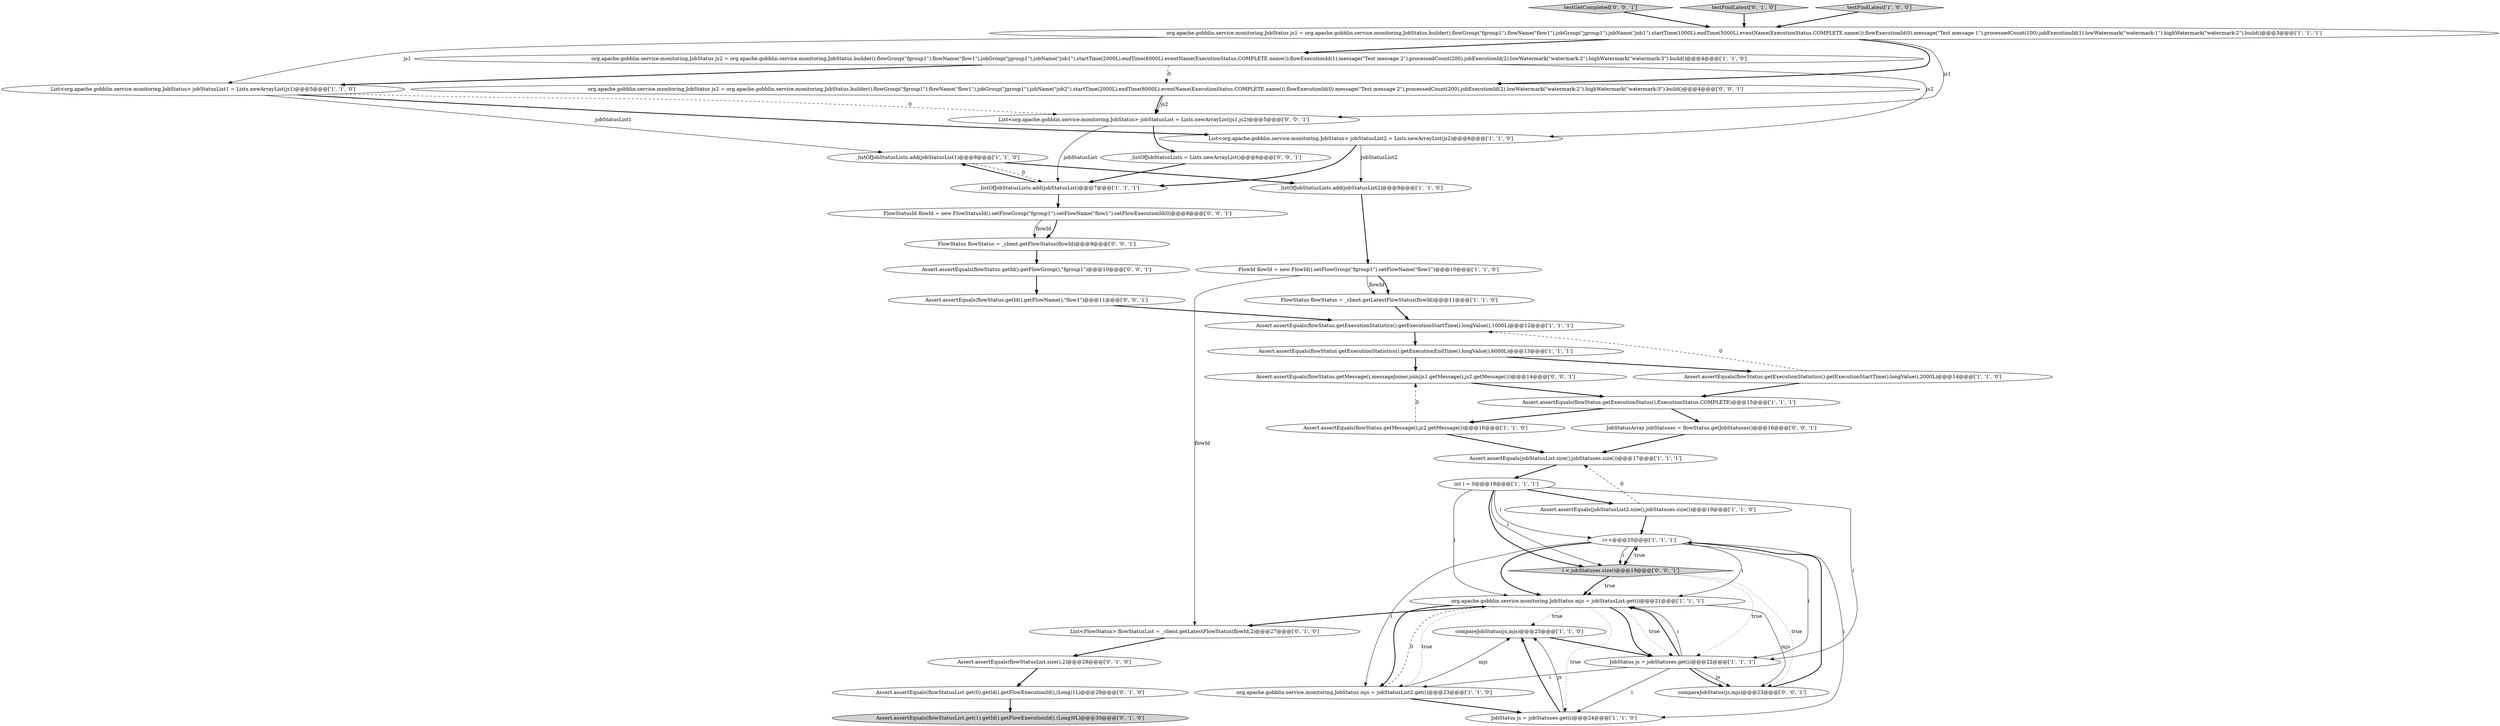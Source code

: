 digraph {
19 [style = filled, label = "Assert.assertEquals(flowStatus.getExecutionStatistics().getExecutionStartTime().longValue(),1000L)@@@12@@@['1', '1', '1']", fillcolor = white, shape = ellipse image = "AAA0AAABBB1BBB"];
14 [style = filled, label = "int i = 0@@@18@@@['1', '1', '1']", fillcolor = white, shape = ellipse image = "AAA0AAABBB1BBB"];
21 [style = filled, label = "Assert.assertEquals(jobStatusList2.size(),jobStatuses.size())@@@19@@@['1', '1', '0']", fillcolor = white, shape = ellipse image = "AAA0AAABBB1BBB"];
35 [style = filled, label = "Assert.assertEquals(flowStatus.getId().getFlowName(),\"flow1\")@@@11@@@['0', '0', '1']", fillcolor = white, shape = ellipse image = "AAA0AAABBB3BBB"];
28 [style = filled, label = "List<FlowStatus> flowStatusList = _client.getLatestFlowStatus(flowId,2)@@@27@@@['0', '1', '0']", fillcolor = white, shape = ellipse image = "AAA1AAABBB2BBB"];
17 [style = filled, label = "FlowId flowId = new FlowId().setFlowGroup(\"fgroup1\").setFlowName(\"flow1\")@@@10@@@['1', '1', '0']", fillcolor = white, shape = ellipse image = "AAA0AAABBB1BBB"];
16 [style = filled, label = "Assert.assertEquals(jobStatusList.size(),jobStatuses.size())@@@17@@@['1', '1', '1']", fillcolor = white, shape = ellipse image = "AAA0AAABBB1BBB"];
9 [style = filled, label = "org.apache.gobblin.service.monitoring.JobStatus js2 = org.apache.gobblin.service.monitoring.JobStatus.builder().flowGroup(\"fgroup1\").flowName(\"flow1\").jobGroup(\"jgroup1\").jobName(\"job1\").startTime(2000L).endTime(6000L).eventName(ExecutionStatus.COMPLETE.name()).flowExecutionId(1).message(\"Test message 2\").processedCount(200).jobExecutionId(2).lowWatermark(\"watermark:2\").highWatermark(\"watermark:3\").build()@@@4@@@['1', '1', '0']", fillcolor = white, shape = ellipse image = "AAA0AAABBB1BBB"];
18 [style = filled, label = "Assert.assertEquals(flowStatus.getExecutionStatistics().getExecutionEndTime().longValue(),6000L)@@@13@@@['1', '1', '1']", fillcolor = white, shape = ellipse image = "AAA0AAABBB1BBB"];
38 [style = filled, label = "List<org.apache.gobblin.service.monitoring.JobStatus> jobStatusList = Lists.newArrayList(js1,js2)@@@5@@@['0', '0', '1']", fillcolor = white, shape = ellipse image = "AAA0AAABBB3BBB"];
15 [style = filled, label = "compareJobStatus(js,mjs)@@@25@@@['1', '1', '0']", fillcolor = white, shape = ellipse image = "AAA0AAABBB1BBB"];
24 [style = filled, label = "Assert.assertEquals(flowStatusList.get(1).getId().getFlowExecutionId(),(Long)0L)@@@30@@@['0', '1', '0']", fillcolor = lightgray, shape = ellipse image = "AAA1AAABBB2BBB"];
20 [style = filled, label = "_listOfJobStatusLists.add(jobStatusList)@@@7@@@['1', '1', '1']", fillcolor = white, shape = ellipse image = "AAA0AAABBB1BBB"];
31 [style = filled, label = "Assert.assertEquals(flowStatus.getMessage(),messageJoiner.join(js1.getMessage(),js2.getMessage()))@@@14@@@['0', '0', '1']", fillcolor = white, shape = ellipse image = "AAA0AAABBB3BBB"];
4 [style = filled, label = "Assert.assertEquals(flowStatus.getMessage(),js2.getMessage())@@@16@@@['1', '1', '0']", fillcolor = white, shape = ellipse image = "AAA0AAABBB1BBB"];
34 [style = filled, label = "Assert.assertEquals(flowStatus.getId().getFlowGroup(),\"fgroup1\")@@@10@@@['0', '0', '1']", fillcolor = white, shape = ellipse image = "AAA0AAABBB3BBB"];
36 [style = filled, label = "testGetCompleted['0', '0', '1']", fillcolor = lightgray, shape = diamond image = "AAA0AAABBB3BBB"];
22 [style = filled, label = "_listOfJobStatusLists.add(jobStatusList2)@@@9@@@['1', '1', '0']", fillcolor = white, shape = ellipse image = "AAA0AAABBB1BBB"];
37 [style = filled, label = "FlowStatusId flowId = new FlowStatusId().setFlowGroup(\"fgroup1\").setFlowName(\"flow1\").setFlowExecutionId(0)@@@8@@@['0', '0', '1']", fillcolor = white, shape = ellipse image = "AAA0AAABBB3BBB"];
10 [style = filled, label = "Assert.assertEquals(flowStatus.getExecutionStatus(),ExecutionStatus.COMPLETE)@@@15@@@['1', '1', '1']", fillcolor = white, shape = ellipse image = "AAA0AAABBB1BBB"];
7 [style = filled, label = "_listOfJobStatusLists.add(jobStatusList1)@@@8@@@['1', '1', '0']", fillcolor = white, shape = ellipse image = "AAA0AAABBB1BBB"];
29 [style = filled, label = "JobStatusArray jobStatuses = flowStatus.getJobStatuses()@@@16@@@['0', '0', '1']", fillcolor = white, shape = ellipse image = "AAA0AAABBB3BBB"];
12 [style = filled, label = "List<org.apache.gobblin.service.monitoring.JobStatus> jobStatusList1 = Lists.newArrayList(js1)@@@5@@@['1', '1', '0']", fillcolor = white, shape = ellipse image = "AAA0AAABBB1BBB"];
1 [style = filled, label = "FlowStatus flowStatus = _client.getLatestFlowStatus(flowId)@@@11@@@['1', '1', '0']", fillcolor = white, shape = ellipse image = "AAA0AAABBB1BBB"];
23 [style = filled, label = "org.apache.gobblin.service.monitoring.JobStatus mjs = jobStatusList.get(i)@@@21@@@['1', '1', '1']", fillcolor = white, shape = ellipse image = "AAA0AAABBB1BBB"];
2 [style = filled, label = "List<org.apache.gobblin.service.monitoring.JobStatus> jobStatusList2 = Lists.newArrayList(js2)@@@6@@@['1', '1', '0']", fillcolor = white, shape = ellipse image = "AAA0AAABBB1BBB"];
3 [style = filled, label = "Assert.assertEquals(flowStatus.getExecutionStatistics().getExecutionStartTime().longValue(),2000L)@@@14@@@['1', '1', '0']", fillcolor = white, shape = ellipse image = "AAA0AAABBB1BBB"];
33 [style = filled, label = "FlowStatus flowStatus = _client.getFlowStatus(flowId)@@@9@@@['0', '0', '1']", fillcolor = white, shape = ellipse image = "AAA0AAABBB3BBB"];
8 [style = filled, label = "JobStatus js = jobStatuses.get(i)@@@22@@@['1', '1', '1']", fillcolor = white, shape = ellipse image = "AAA0AAABBB1BBB"];
25 [style = filled, label = "testFindLatest['0', '1', '0']", fillcolor = lightgray, shape = diamond image = "AAA0AAABBB2BBB"];
26 [style = filled, label = "Assert.assertEquals(flowStatusList.get(0).getId().getFlowExecutionId(),(Long)1L)@@@29@@@['0', '1', '0']", fillcolor = white, shape = ellipse image = "AAA1AAABBB2BBB"];
40 [style = filled, label = "_listOfJobStatusLists = Lists.newArrayList()@@@6@@@['0', '0', '1']", fillcolor = white, shape = ellipse image = "AAA0AAABBB3BBB"];
32 [style = filled, label = "compareJobStatus(js,mjs)@@@23@@@['0', '0', '1']", fillcolor = white, shape = ellipse image = "AAA0AAABBB3BBB"];
11 [style = filled, label = "JobStatus js = jobStatuses.get(i)@@@24@@@['1', '1', '0']", fillcolor = white, shape = ellipse image = "AAA0AAABBB1BBB"];
27 [style = filled, label = "Assert.assertEquals(flowStatusList.size(),2)@@@28@@@['0', '1', '0']", fillcolor = white, shape = ellipse image = "AAA1AAABBB2BBB"];
5 [style = filled, label = "i++@@@20@@@['1', '1', '1']", fillcolor = white, shape = ellipse image = "AAA0AAABBB1BBB"];
39 [style = filled, label = "org.apache.gobblin.service.monitoring.JobStatus js2 = org.apache.gobblin.service.monitoring.JobStatus.builder().flowGroup(\"fgroup1\").flowName(\"flow1\").jobGroup(\"jgroup1\").jobName(\"job2\").startTime(2000L).endTime(6000L).eventName(ExecutionStatus.COMPLETE.name()).flowExecutionId(0).message(\"Test message 2\").processedCount(200).jobExecutionId(2).lowWatermark(\"watermark:2\").highWatermark(\"watermark:3\").build()@@@4@@@['0', '0', '1']", fillcolor = white, shape = ellipse image = "AAA0AAABBB3BBB"];
30 [style = filled, label = "i < jobStatuses.size()@@@19@@@['0', '0', '1']", fillcolor = lightgray, shape = diamond image = "AAA0AAABBB3BBB"];
6 [style = filled, label = "org.apache.gobblin.service.monitoring.JobStatus js1 = org.apache.gobblin.service.monitoring.JobStatus.builder().flowGroup(\"fgroup1\").flowName(\"flow1\").jobGroup(\"jgroup1\").jobName(\"job1\").startTime(1000L).endTime(5000L).eventName(ExecutionStatus.COMPLETE.name()).flowExecutionId(0).message(\"Test message 1\").processedCount(100).jobExecutionId(1).lowWatermark(\"watermark:1\").highWatermark(\"watermark:2\").build()@@@3@@@['1', '1', '1']", fillcolor = white, shape = ellipse image = "AAA0AAABBB1BBB"];
0 [style = filled, label = "testFindLatest['1', '0', '0']", fillcolor = lightgray, shape = diamond image = "AAA0AAABBB1BBB"];
13 [style = filled, label = "org.apache.gobblin.service.monitoring.JobStatus mjs = jobStatusList2.get(i)@@@23@@@['1', '1', '0']", fillcolor = white, shape = ellipse image = "AAA0AAABBB1BBB"];
3->10 [style = bold, label=""];
20->37 [style = bold, label=""];
8->11 [style = solid, label="i"];
20->7 [style = bold, label=""];
38->40 [style = bold, label=""];
8->13 [style = solid, label="i"];
33->34 [style = bold, label=""];
37->33 [style = bold, label=""];
7->22 [style = bold, label=""];
6->39 [style = bold, label=""];
8->32 [style = solid, label="js"];
14->30 [style = solid, label="i"];
13->11 [style = bold, label=""];
17->1 [style = solid, label="flowId"];
11->15 [style = solid, label="js"];
23->13 [style = dotted, label="true"];
23->11 [style = dotted, label="true"];
15->8 [style = bold, label=""];
30->5 [style = dotted, label="true"];
9->12 [style = bold, label=""];
17->1 [style = bold, label=""];
3->19 [style = dashed, label="0"];
4->31 [style = dashed, label="0"];
26->24 [style = bold, label=""];
6->38 [style = solid, label="js1"];
9->2 [style = solid, label="js2"];
5->8 [style = solid, label="i"];
14->21 [style = bold, label=""];
36->6 [style = bold, label=""];
30->8 [style = dotted, label="true"];
8->32 [style = bold, label=""];
8->23 [style = bold, label=""];
39->38 [style = solid, label="js2"];
22->17 [style = bold, label=""];
30->32 [style = dotted, label="true"];
28->27 [style = bold, label=""];
14->30 [style = bold, label=""];
10->4 [style = bold, label=""];
30->23 [style = bold, label=""];
27->26 [style = bold, label=""];
18->31 [style = bold, label=""];
34->35 [style = bold, label=""];
19->18 [style = bold, label=""];
14->23 [style = solid, label="i"];
30->23 [style = dotted, label="true"];
0->6 [style = bold, label=""];
4->16 [style = bold, label=""];
12->38 [style = dashed, label="0"];
12->2 [style = bold, label=""];
23->15 [style = dotted, label="true"];
5->13 [style = solid, label="i"];
11->15 [style = bold, label=""];
8->23 [style = solid, label="i"];
23->13 [style = bold, label=""];
29->16 [style = bold, label=""];
14->8 [style = solid, label="i"];
6->12 [style = solid, label="js1"];
25->6 [style = bold, label=""];
14->5 [style = solid, label="i"];
37->33 [style = solid, label="flowId"];
18->3 [style = bold, label=""];
9->39 [style = dashed, label="0"];
5->23 [style = solid, label="i"];
17->28 [style = solid, label="flowId"];
5->11 [style = solid, label="i"];
31->10 [style = bold, label=""];
32->5 [style = bold, label=""];
7->20 [style = dashed, label="0"];
39->38 [style = bold, label=""];
13->15 [style = solid, label="mjs"];
21->16 [style = dashed, label="0"];
38->20 [style = solid, label="jobStatusList"];
5->30 [style = solid, label="i"];
10->29 [style = bold, label=""];
6->9 [style = bold, label=""];
13->23 [style = dashed, label="0"];
5->30 [style = bold, label=""];
5->23 [style = bold, label=""];
23->32 [style = solid, label="mjs"];
2->20 [style = bold, label=""];
16->14 [style = bold, label=""];
23->8 [style = bold, label=""];
21->5 [style = bold, label=""];
23->8 [style = dotted, label="true"];
1->19 [style = bold, label=""];
2->22 [style = solid, label="jobStatusList2"];
12->7 [style = solid, label="jobStatusList1"];
23->28 [style = bold, label=""];
40->20 [style = bold, label=""];
35->19 [style = bold, label=""];
}
